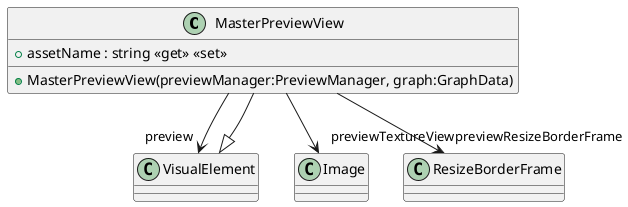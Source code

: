 @startuml
class MasterPreviewView {
    + assetName : string <<get>> <<set>>
    + MasterPreviewView(previewManager:PreviewManager, graph:GraphData)
}
VisualElement <|-- MasterPreviewView
MasterPreviewView --> "previewTextureView" Image
MasterPreviewView --> "previewResizeBorderFrame" ResizeBorderFrame
MasterPreviewView --> "preview" VisualElement
@enduml
